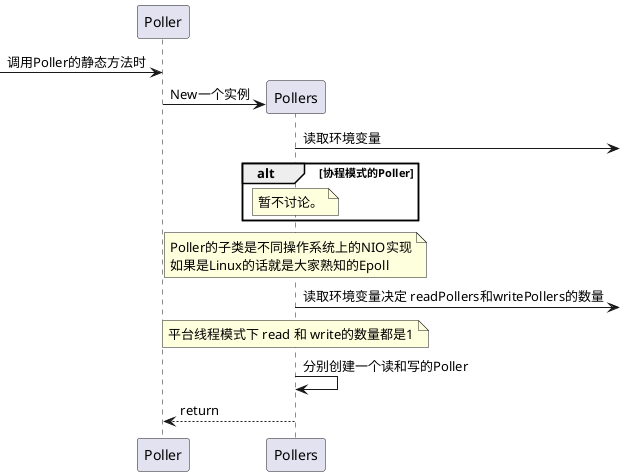 @startuml
participant Poller as p

?-> p: 调用Poller的静态方法时
p -> Pollers ** : New一个实例
Pollers ->]: 读取环境变量
alt 协程模式的Poller
  note over Pollers: 暂不讨论。
end
note over Pollers: Poller的子类是不同操作系统上的NIO实现\n如果是Linux的话就是大家熟知的Epoll
Pollers ->]: 读取环境变量决定 readPollers和writePollers的数量
note over Pollers: 平台线程模式下 read 和 write的数量都是1
Pollers -> Pollers: 分别创建一个读和写的Poller
Pollers --> p: return

@enduml
